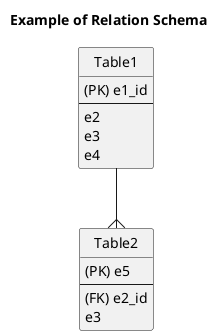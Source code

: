 @startuml

title Example of Relation Schema

hide circle

entity "Table1" as t01 {
    (PK) e1_id
    --
    e2
    e3
    e4
}

entity "Table2" as t02 {
    (PK) e5
    --
    (FK) e2_id
    e3
}

t01 --{ t02

@enduml
